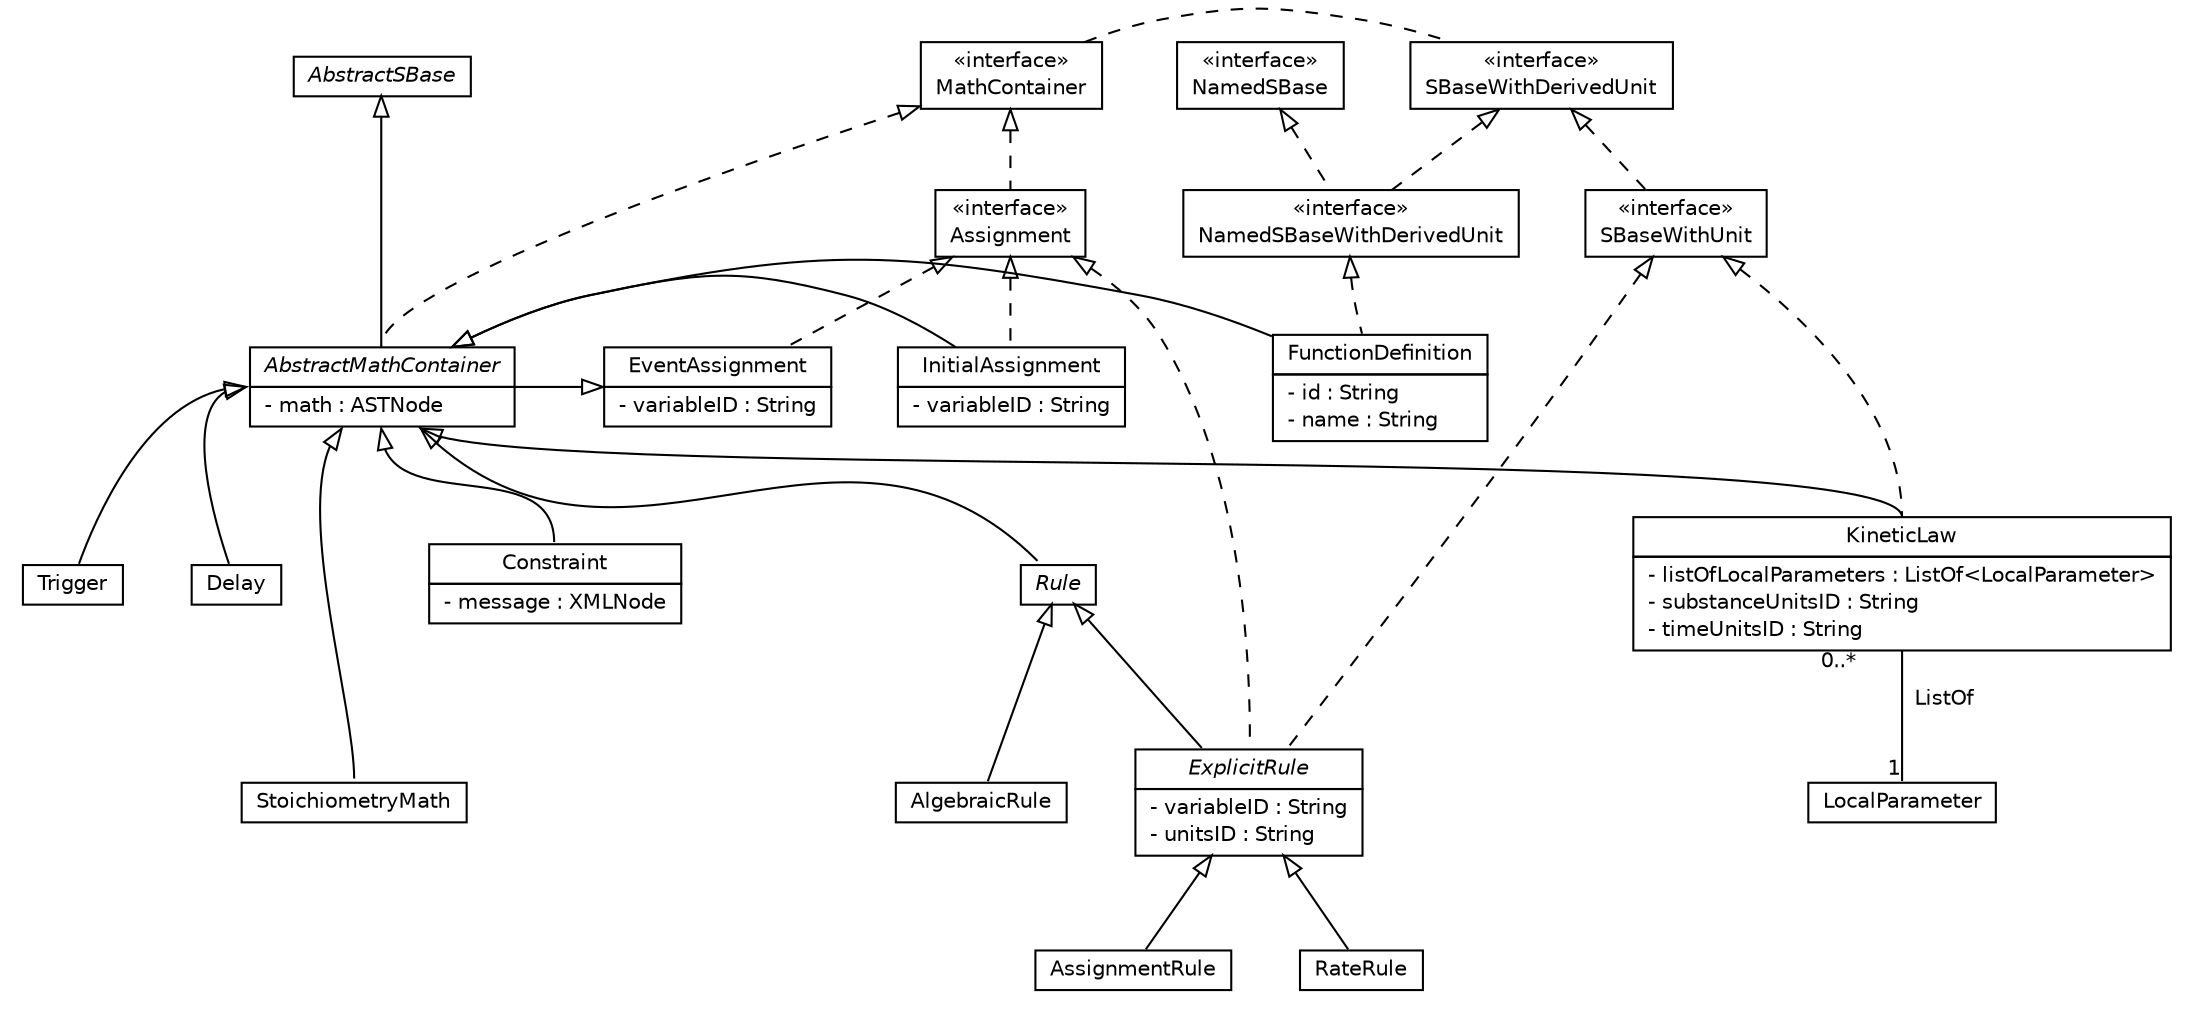 #!/usr/local/bin/dot
#
# Class diagram
# Generated by UMLGraph version 5.2 (http://www.umlgraph.org/)
#
// dot -Tpdf -oMathContainer.pdf MathContainer.dot && acroread MathContainer.pdf &

digraph G {
margin=0;
	edge [fontname="Helvetica",fontsize=10,labelfontname="Helvetica",labelfontsize=10];
	node [fontname="Helvetica",fontsize=10,shape=plaintext,margin="0.1,0"];
	nodesep=0.25;
	ranksep=0.5;

// // org.sbml.jsbml.SBase
// 	c [label=<<table title="org.sbml.jsbml.SBase" border="0" cellborder="1" cellspacing="0" cellpadding="2" port="p">
// 		<tr><td><table border="0" cellspacing="0" cellpadding="1">
// <tr><td align="center" balign="center"> &#171;interface&#187; </td></tr>
// <tr><td align="center" balign="center"> SBase </td></tr>
// 		</table></td></tr>
// 		</table>>, fontname="Helvetica", fontcolor="black", fontsize=10.0];
// //org.sbml.jsbml.NamedSBaseWithDerivedUnit implements org.sbml.jsbml.NamedSBase
// 	c:p -> c11:p [dir=back,arrowtail=empty,style=dashed];
// //org.sbml.jsbml.AbstractSBase implements org.sbml.jsbml.SBase
// 	c:p -> c18:p [dir=back,arrowtail=empty,style=dashed];
// {rank="same"; c18; c11; c}

	// org.sbml.jsbml.EventAssignment
	c0 [label=<<table title="org.sbml.jsbml.EventAssignment" border="0" cellborder="1" cellspacing="0" cellpadding="2" port="p">
		<tr><td><table border="0" cellspacing="0" cellpadding="1">
<tr><td align="center" balign="center"> EventAssignment </td></tr>
		</table></td></tr>
<tr><td><table border="0" cellspacing="0" cellpadding="1">
<tr><td align="left" balign="left"> - variableID : String </td></tr>
		</table></td></tr>
		</table>>, fontname="Helvetica", fontcolor="black", fontsize=10.0];
	// org.sbml.jsbml.Rule
	c1 [height=0.1,label=<<table title="org.sbml.jsbml.Rule" border="0" cellborder="1" cellspacing="0" cellpadding="2" port="p">
		<tr><td><table border="0" cellspacing="0" cellpadding="1">
<tr><td align="center" balign="center"><font face="Helvetica-Oblique"> Rule </font></td></tr>
		</table></td></tr>
		</table>>, fontname="Helvetica", fontcolor="black", fontsize=10.0];
	// org.sbml.jsbml.AlgebraicRule
	c2 [label=<<table title="org.sbml.jsbml.AlgebraicRule" border="0" cellborder="1" cellspacing="0" cellpadding="2" port="p">
		<tr><td><table border="0" cellspacing="0" cellpadding="1">
<tr><td align="center" balign="center"> AlgebraicRule </td></tr>
		</table></td></tr>
		</table>>, fontname="Helvetica", fontcolor="black", fontsize=10.0];
	// org.sbml.jsbml.AssignmentRule
	c3 [label=<<table title="org.sbml.jsbml.AssignmentRule" border="0" cellborder="1" cellspacing="0" cellpadding="2" port="p">
		<tr><td><table border="0" cellspacing="0" cellpadding="1">
<tr><td align="center" balign="center"> AssignmentRule </td></tr>
		</table></td></tr>
		</table>>, fontname="Helvetica", fontcolor="black", fontsize=10.0];
	// org.sbml.jsbml.RateRule
	c4 [label=<<table title="org.sbml.jsbml.RateRule" border="0" cellborder="1" cellspacing="0" cellpadding="2" port="p">
		<tr><td><table border="0" cellspacing="0" cellpadding="1">
<tr><td align="center" balign="center"> RateRule </td></tr>
		</table></td></tr>
		</table>>, fontname="Helvetica", fontcolor="black", fontsize=10.0];
	// org.sbml.jsbml.InitialAssignment
	c5 [height=0.1,with=0.1,label=<<table title="org.sbml.jsbml.InitialAssignment" border="0" cellborder="1" cellspacing="0" cellpadding="2" port="p">
		<tr><td><table border="0" cellspacing="0" cellpadding="1" port="p1">
<tr><td align="center" balign="center"> InitialAssignment </td></tr>
		</table></td></tr>
<tr><td><table border="0" cellspacing="0" cellpadding="1">
<tr><td align="left" balign="left"> - variableID : String </td></tr>
		</table></td></tr>
		</table>>, fontname="Helvetica", fontcolor="black", fontsize=10.0];
	// org.sbml.jsbml.Constraint
	c6 [height=0.1,label=<<table title="org.sbml.jsbml.Constraint" border="0" cellborder="1" cellspacing="0" cellpadding="2" port="p">
		<tr><td><table border="0" cellspacing="0" cellpadding="1">
<tr><td align="center" balign="center"> Constraint </td></tr>
		</table></td></tr>
		<tr><td><table border="0" cellspacing="0" cellpadding="1">
<tr><td align="left" balign="left"> - message : XMLNode </td></tr>
		</table></td></tr>
		</table>>, fontname="Helvetica", fontcolor="black", fontsize=10.0];
	// org.sbml.jsbml.Delay
	c7 [label=<<table title="org.sbml.jsbml.Delay" border="0" cellborder="1" cellspacing="0" cellpadding="2" port="p">
		<tr><td><table border="0" cellspacing="0" cellpadding="1">
<tr><td align="center" balign="center"> Delay </td></tr>
		</table></td></tr>
		</table>>, fontname="Helvetica", fontcolor="black", fontsize=10.0];
	// org.sbml.jsbml.Trigger
	c8 [label=<<table title="org.sbml.jsbml.Trigger" border="0" cellborder="1" cellspacing="0" cellpadding="2" port="p">
		<tr><td><table border="0" cellspacing="0" cellpadding="1">
<tr><td align="center" balign="center"> Trigger </td></tr>
		</table></td></tr>
		</table>>, fontname="Helvetica", fontcolor="black", fontsize=10.0];
	// org.sbml.jsbml.StoichiometryMath
	c9 [height=0.1,label=<<table title="org.sbml.jsbml.StoichiometryMath" border="0" cellborder="1" cellspacing="0" cellpadding="2" port="p">
		<tr><td><table border="0" cellspacing="0" cellpadding="1">
<tr><td align="center" balign="center"> StoichiometryMath </td></tr>
		</table></td></tr>
		</table>>, fontname="Helvetica", fontcolor="black", fontsize=10.0];
// 	// org.sbml.jsbml.ListOf<T extends SBase>
// 	c10 [label=<<table title="org.sbml.jsbml.ListOf" border="0" cellborder="1" cellspacing="0" cellpadding="2" port="p">
// 		<tr><td><table border="0" cellspacing="0" cellpadding="1">
// <tr><td align="center" balign="center"> ListOf&lt;T extends SBase&gt; </td></tr>
// 		</table></td></tr>
// 		</table>>, fontname="Helvetica", fontcolor="black", fontsize=10.0];
	// org.sbml.jsbml.NamedSBaseWithDerivedUnit
	c11 [height=0.1,width=0.1,label=<<table title="org.sbml.jsbml.NamedSBaseWithDerivedUnit" border="0" cellborder="1" cellspacing="0" cellpadding="2" port="p">
		<tr><td><table border="0" cellspacing="0" cellpadding="1">
<tr><td align="center" balign="center"> &#171;interface&#187; </td></tr>
<tr><td align="center" balign="center"> NamedSBaseWithDerivedUnit </td></tr>
		</table></td></tr>
		</table>>, fontname="Helvetica", fontcolor="black", fontsize=10.0];
	// org.sbml.jsbml.AbstractMathContainer
	c12 [height=0.1,margin=0,label=<<table title="org.sbml.jsbml.AbstractMathContainer" border="0" cellborder="1" cellspacing="0" cellpadding="2" port="p">
		<tr><td><table border="0" cellspacing="0" cellpadding="1">
<tr><td align="center" balign="center"><font face="Helvetica-Oblique"> AbstractMathContainer </font></td></tr>
</table></td></tr>
		<tr><td><table border="0" cellspacing="0" cellpadding="1">
<!--<tr><td align="left" balign="left"> - formula : String </td></tr>-->
<tr><td align="left" balign="left"> - math : ASTNode </td></tr>
		</table></td></tr>
		</table>>, fontname="Helvetica", fontcolor="black", fontsize=10.0];
	// org.sbml.jsbml.ASTNode
// 	c13 [label=<<table title="org.sbml.jsbml.ASTNode" border="0" cellborder="1" cellspacing="0" cellpadding="2" port="p">
// 		<tr><td><table border="0" cellspacing="0" cellpadding="1">
// <tr><td align="center" balign="center"> ASTNode </td></tr>
// 		</table></td></tr>
// 		</table>>, fontname="Helvetica", fontcolor="black", fontsize=10.0];
// 	// org.sbml.jsbml.ASTNodeCompiler
// 	c15 [label=<<table title="org.sbml.jsbml.ASTNodeCompiler" border="0" cellborder="1" cellspacing="0" cellpadding="2" port="p">
// 		<tr><td><table border="0" cellspacing="0" cellpadding="1">
// <tr><td align="center" balign="center"> &#171;interface&#187; </td></tr>
// <tr><td align="center" balign="center"> ASTNodeCompiler </td></tr>
// 		</table></td></tr>
// 		</table>>, fontname="Helvetica", fontcolor="black", fontsize=10.0];
	// org.sbml.jsbml.KineticLaw
	c16 [height=0.1,label=<<table title="org.sbml.jsbml.KineticLaw" border="0" cellborder="1" cellspacing="0" cellpadding="2" port="p">
		<tr><td><table border="0" cellspacing="0" cellpadding="1">
<tr><td align="center" balign="center"> KineticLaw </td></tr>
		</table></td></tr>
		<tr><td><table border="0" cellspacing="0" cellpadding="1">
<tr><td align="left" balign="left"> - listOfLocalParameters : ListOf&lt;LocalParameter&gt; </td></tr>
<tr><td align="left" balign="left"> - substanceUnitsID : String </td></tr>
<tr><td align="left" balign="left"> - timeUnitsID : String </td></tr>
		</table></td></tr>
		</table>>, fontname="Helvetica", fontcolor="black", fontsize=10.0];
	// org.sbml.jsbml.FunctionDefinition
	c17 [height=0.1,label=<<table title="org.sbml.jsbml.FunctionDefinition" border="0" cellborder="1" cellspacing="0" cellpadding="2" port="p">
		<tr><td><table border="0" cellspacing="0" cellpadding="1">
<tr><td align="center" balign="center"> FunctionDefinition </td></tr>
		</table></td></tr>
		<tr><td><table border="0" cellspacing="0" cellpadding="1">
<tr><td align="left" balign="left"> - id : String </td></tr>
<tr><td align="left" balign="left"> - name : String </td></tr>
		</table></td></tr>
		</table>>, fontname="Helvetica", fontcolor="black", fontsize=10.0];
	c32 [height=0.1,label=<<table title="org.sbml.jsbml.ExplicitRule" border="0" cellborder="1" cellspacing="0" cellpadding="2" port="p">
		<tr><td><table border="0" cellspacing="0" cellpadding="1">
<tr><td align="center" balign="center"><font face="Helvetica-Oblique"> ExplicitRule </font></td></tr>
		</table></td></tr>
		<tr><td><table border="0" cellspacing="0" cellpadding="1">
<tr><td align="left" balign="left"> - variableID : String </td></tr>
<tr><td align="left" balign="left"> - unitsID : String </td></tr>
		</table></td></tr>
		</table>>, fontname="Helvetica", fontcolor="black", fontsize=10.0];
	//org.sbml.jsbml.EventAssignment extends org.sbml.jsbml.AbstractMathContainer
	c12:e -> c0:p [dir=back,arrowtail=empty];
	//org.sbml.jsbml.Rule extends org.sbml.jsbml.AbstractMathContainer
	c12:se -> c1:nw [dir=back,arrowtail=empty];
	//org.sbml.jsbml.AlgebraicRule extends org.sbml.jsbml.Rule
	c1:p -> c2:p [dir=back,arrowtail=empty];
	//org.sbml.jsbml.ExplicitRule extends org.sbml.jsbml.Rule
	c1:p -> c32:p [dir=back,arrowtail=empty];
	//org.sbml.jsbml.AssignmentRule extends org.sbml.jsbml.ExplicitRule
	c32:p -> c3:p [dir=back,arrowtail=empty];
	//org.sbml.jsbml.RateRule extends org.sbml.jsbml.ExplicitRule
	c32:p -> c4:p [dir=back,arrowtail=empty];
	//org.sbml.jsbml.InitialAssignment extends org.sbml.jsbml.AbstractMathContainer
	c12:p -> c5:p [dir=back,arrowtail=empty];
	//org.sbml.jsbml.Constraint extends org.sbml.jsbml.AbstractMathContainer
	c12:s -> c6:n [dir=back,arrowtail=empty];
	//org.sbml.jsbml.Delay extends org.sbml.jsbml.AbstractMathContainer
	c12:w -> c7:p [dir=back,arrowtail=empty];
	//org.sbml.jsbml.Trigger extends org.sbml.jsbml.AbstractMathContainer
	c12:w -> c8:p [dir=back,arrowtail=empty];
	//org.sbml.jsbml.StoichiometryMath extends org.sbml.jsbml.AbstractMathContainer
	c12:sw -> c9:n [dir=back,arrowtail=empty];
	//org.sbml.jsbml.ListOf<T extends SBase> extends AbstractSBase
// 	c18:p -> c10:p [dir=back,arrowtail=empty];
	//org.sbml.jsbml.ListOf<T extends SBase> implements java.util.List<E>
// 	c19:p -> c10:p [dir=back,arrowtail=empty,style=dashed];
	//org.sbml.jsbml.AbstractMathContainer implements MathContainer
	c18:p -> c12:n [dir=back,arrowtail=empty, style=dashed];
	// org.sbml.jsbml.AbstractMathContainer COMPOSED org.sbml.jsbml.ASTNode
// 	c12:p -> c13:p [taillabel="0..1", label="math", headlabel="1", fontname="Helvetica", fontcolor="black", fontsize=10.0, color="black", arrowhead=none, arrowtail=diamond];
	//org.sbml.jsbml.ASTNode implements javax.swing.tree.TreeNode
// 	c20:p -> c13:p [dir=back,arrowtail=empty,style=dashed];
	// org.sbml.jsbml.ASTNode COMPOSED org.sbml.jsbml.ASTNode
// 	c13:p -> c13:p [taillabel="0..n", label="child", headlabel="1", fontname="Helvetica", fontcolor="black", fontsize=10.0, color="black", arrowhead=none, arrowtail=diamond];
	// org.sbml.jsbml.ASTNode DEPEND org.sbml.jsbml.ASTNodeCompiler
// 	c13:p -> c15:p [taillabel="", label="&#171;call&#187;", headlabel="", fontname="Helvetica", fontcolor="black", fontsize=10.0, color="black", arrowhead=open, style=dashed];
	//org.sbml.jsbml.KineticLaw extends org.sbml.jsbml.AbstractMathContainer
	c12:se -> c16:n [dir=back,arrowtail=empty];
	// org.sbml.jsbml.KineticLaw COMPOSED LocalParameter
	c16:s -> c21:p [taillabel="0..*       ", label="  ListOf", headlabel="1", fontname="Helvetica", fontcolor="black", fontsize=10.0, color="black", arrowhead=none, arrowtail=diamond];
	//org.sbml.jsbml.FunctionDefinition extends org.sbml.jsbml.AbstractMathContainer
	c12:p -> c17:p [dir=back,arrowtail=empty];
	//org.sbml.jsbml.FunctionDefinition implements org.sbml.jsbml.NamedSBaseWithDerivedUnit
	c11:s -> c17:p [dir=back,arrowtail=empty,style=dashed];
	// MathContainer
	c18[label=<<table title="org.sbml.jsbml.MathContainer" border="0" cellborder="1" cellspacing="0" cellpadding="2" port="p">
		<tr><td><table border="0" cellspacing="0" cellpadding="1">
		<tr><td align="center" balign="center"> &#171;interface&#187; </td></tr>
<tr><td align="center" balign="center"><font face="Helvetica"> MathContainer </font></td></tr>
		</table></td></tr>
		</table>>, fontname="Helvetica", fontcolor="black", fontsize=10.0];
	// java.util.List<E>
// 	c19 [label=<<table title="java.util.List" border="0" cellborder="1" cellspacing="0" cellpadding="2" port="p" href="http://java.sun.com/j2se/1.4.2/docs/api/java/util/List.html">
// 		<tr><td><table border="0" cellspacing="0" cellpadding="1">
// <tr><td align="center" balign="center"> &#171;interface&#187; </td></tr>
// <tr><td align="center" balign="center"> List&lt;E&gt; </td></tr>
// 		</table></td></tr>
// 		</table>>, fontname="Helvetica", fontcolor="black", fontsize=10.0];
	// javax.swing.tree.TreeNode
// 	c20 [label=<<table title="javax.swing.tree.TreeNode" border="0" cellborder="1" cellspacing="0" cellpadding="2" port="p" href="http://java.sun.com/j2se/1.4.2/docs/api/javax/swing/tree/TreeNode.html">
// 		<tr><td><table border="0" cellspacing="0" cellpadding="1">
// <tr><td align="center" balign="center"> &#171;interface&#187; </td></tr>
// <tr><td align="center" balign="center"> TreeNode </td></tr>
// 		</table></td></tr>
// 		</table>>, fontname="Helvetica", fontcolor="black", fontsize=10.0];
	// LocalParameter
	c21[label=<<table title="LocalParameter" border="0" cellborder="1" cellspacing="0" cellpadding="2" port="p" href="http://java.sun.com/j2se/1.4.2/docs/api//LocalParameter.html">
		<tr><td><table border="0" cellspacing="0" cellpadding="1">
<tr><td align="center" balign="center"> LocalParameter </td></tr>
		</table></td></tr>
		</table>>, fontname="Helvetica", fontcolor="black", fontsize=10.0];
        // org.sbml.jsbml.SBaseWithDerivedUnit
	c22 [height=0.1,width=0.1,label=<<table title="org.sbml.jsbml.SBaseWithDerivedUnit" border="0" cellborder="1" cellspacing="0" cellpadding="2" port="p">
		<tr><td><table border="0" cellspacing="0" cellpadding="1">
<tr><td align="center" balign="center"> &#171;interface&#187; </td></tr>
<tr><td align="center" balign="center"> SBaseWithDerivedUnit </td></tr>
		</table></td></tr>
		</table>>, fontname="Helvetica", fontcolor="black", fontsize=10.0];
        // NamedSBase
        c23 [height=0.1,width=0.1,label=<<table title="org.sbml.jsbml.NamedSBase" border="0" cellborder="1" cellspacing="0" cellpadding="2" port="p">
		<tr><td><table border="0" cellspacing="0" cellpadding="1">
<tr><td align="center" balign="center"> &#171;interface&#187; </td></tr>
<tr><td align="center" balign="center"> NamedSBase </td></tr>
		</table></td></tr>
		</table>>, fontname="Helvetica", fontcolor="black", fontsize=10.0];
	// org.sbml.jsbml.SBaseWithUnit
	c33 [height=0.1,width=0.1,label=<<table title="org.sbml.jsbml.SBaseWithUnit" border="0" cellborder="1" cellspacing="0" cellpadding="2" port="p">
		<tr><td><table border="0" cellspacing="0" cellpadding="1">
<tr><td align="center" balign="center"> &#171;interface&#187; </td></tr>
<tr><td align="center" balign="center"> SBaseWithUnit </td></tr>
		</table></td></tr>
		</table>>, fontname="Helvetica", fontcolor="black", fontsize=10.0];
	// org.sbml.jsbml.Assignment
	c34 [height=0.1,width=0.1,label=<<table title="org.sbml.jsbml.Assignment" border="0" cellborder="1" cellspacing="0" cellpadding="2" port="p">
		<tr><td><table border="0" cellspacing="0" cellpadding="1">
<tr><td align="center" balign="center"> &#171;interface&#187; </td></tr>
<tr><td align="center" balign="center"> Assignment </td></tr>
		</table></td></tr>
		</table>>, fontname="Helvetica", fontcolor="black", fontsize=10.0];
	// org.sbml.jsbml.AbstractSBase
	c35 [height=0.1,margin=0,label=<<table title="org.sbml.jsbml.AbstractSBase" border="0" cellborder="1" cellspacing="0" cellpadding="2" port="p">
		<tr><td><table border="0" cellspacing="0" cellpadding="1">
<tr><td align="center" balign="center"><font face="Helvetica-Oblique"> AbstractSBase </font></td></tr>
</table></td></tr>
		</table>>, fontname="Helvetica", fontcolor="black", fontsize=10.0];
{rank="same"; c32; c9}
{rank="same"; c12; c5; c0; c17}
{rank="same"; c18; c22; c35}
{rank="same"; c11; c33}
//c0:s -> c6:n [style="invis"];
c1:s -> c17:n [style="invis"];
c18:p -> c22:p [dir=back,arrowtail=none,style=dashed,arrowhead=empty];
// c22:p -> c12:n [dir=back,arrowtail=empty,style=dashed];
c22:p -> c11:p [dir=back,arrowtail=empty,style=dashed];
c23:p -> c11:p [dir=back,arrowtail=empty,style=dashed];
c22:p -> c33:p [dir=back,arrowtail=empty,style=dashed];
c33:p -> c32:p [dir=back,arrowtail=empty,style=dashed]; // ExplicitRule
c33:p -> c16:n [dir=back,arrowtail=empty,style=dashed]; // KineticLaw
c34:p -> c32:p [dir=back,arrowtail=empty,style=dashed]; // ExplicitRule
c34:p ->  c5:p [dir=back,arrowtail=empty,style=dashed]; // InitialAssignment
c34:p ->  c0:p [dir=back,arrowtail=empty,style=dashed]; // EventAssignment
c18:p -> c34:p [dir=back,arrowtail=empty,style=dashed]; // MathContainer
c35:p -> c12:p [dir=back,arrowtail=empty]; // AbstractSBase
}
